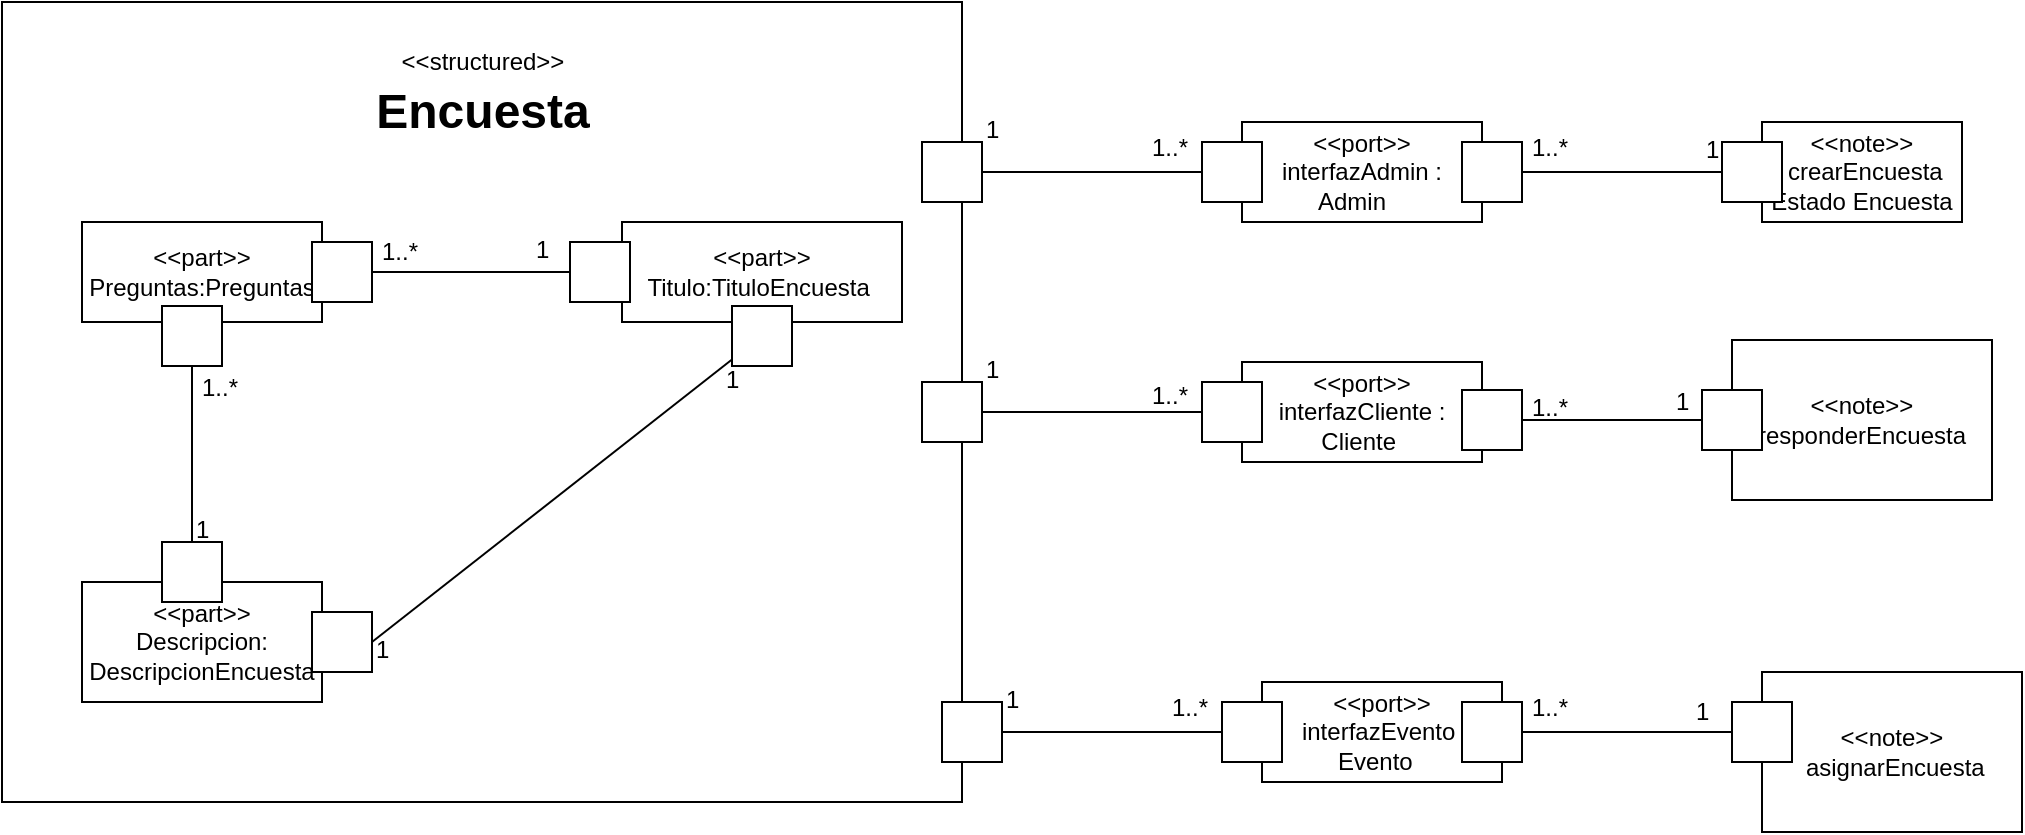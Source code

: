 <mxfile version="28.0.6">
  <diagram name="Página-1" id="7oRRa044wgvOKQDKRPOd">
    <mxGraphModel grid="1" page="1" gridSize="10" guides="1" tooltips="1" connect="1" arrows="1" fold="1" pageScale="1" pageWidth="827" pageHeight="1169" math="0" shadow="0">
      <root>
        <mxCell id="0" />
        <mxCell id="1" parent="0" />
        <mxCell id="COPNjGUIZROZtih3Xuy1-1" style="edgeStyle=orthogonalEdgeStyle;rounded=1;orthogonalLoop=1;jettySize=auto;html=1;entryX=0;entryY=0.5;entryDx=0;entryDy=0;curved=0;endArrow=none;endFill=0;exitX=1;exitY=0.5;exitDx=0;exitDy=0;" edge="1" parent="1" source="COPNjGUIZROZtih3Xuy1-14">
          <mxGeometry relative="1" as="geometry">
            <mxPoint x="907" y="345" as="targetPoint" />
          </mxGeometry>
        </mxCell>
        <mxCell id="COPNjGUIZROZtih3Xuy1-2" value="" style="verticalLabelPosition=bottom;verticalAlign=top;html=1;shape=mxgraph.basic.rect;fillColor2=none;strokeWidth=1;size=20;indent=5;" vertex="1" parent="1">
          <mxGeometry x="300" y="140" width="480" height="400" as="geometry" />
        </mxCell>
        <mxCell id="COPNjGUIZROZtih3Xuy1-3" value="&lt;span style=&quot;font-size: 12px; font-weight: 400; text-wrap-mode: wrap;&quot;&gt;&amp;lt;&amp;lt;structured&amp;gt;&amp;gt;&lt;/span&gt;&lt;div&gt;Encuesta&lt;/div&gt;" style="text;strokeColor=none;fillColor=none;html=1;fontSize=24;fontStyle=1;verticalAlign=middle;align=center;" vertex="1" parent="1">
          <mxGeometry x="455" y="160" width="170" height="40" as="geometry" />
        </mxCell>
        <mxCell id="COPNjGUIZROZtih3Xuy1-4" value="&lt;div&gt;&amp;lt;&amp;lt;part&amp;gt;&amp;gt;&lt;br&gt;D&lt;span style=&quot;background-color: transparent; color: light-dark(rgb(0, 0, 0), rgb(255, 255, 255));&quot;&gt;escripcion:&lt;br&gt;DescripcionEncuesta&lt;/span&gt;&lt;/div&gt;" style="html=1;whiteSpace=wrap;" vertex="1" parent="1">
          <mxGeometry x="340" y="430" width="120" height="60" as="geometry" />
        </mxCell>
        <mxCell id="COPNjGUIZROZtih3Xuy1-5" value="&amp;lt;&amp;lt;part&amp;gt;&amp;gt;&lt;div&gt;Titulo:TituloEncuesta&amp;nbsp;&lt;/div&gt;" style="html=1;whiteSpace=wrap;" vertex="1" parent="1">
          <mxGeometry x="610" y="250" width="140" height="50" as="geometry" />
        </mxCell>
        <mxCell id="COPNjGUIZROZtih3Xuy1-6" value="&amp;lt;&amp;lt;part&amp;gt;&amp;gt;&lt;br&gt;Preguntas:Preguntas&lt;span style=&quot;color: rgba(0, 0, 0, 0); font-family: monospace; font-size: 0px; text-align: start; text-wrap-mode: nowrap;&quot;&gt;%3CmxGraphModel%3E%3Croot%3E%3CmxCell%20id%3D%220%22%2F%3E%3CmxCell%20id%3D%221%22%20parent%3D%220%22%2F%3E%3CmxCell%20id%3D%222%22%20value%3D%22Contrato%22%20style%3D%22html%3D1%3BwhiteSpace%3Dwrap%3B%22%20vertex%3D%221%22%20parent%3D%221%22%3E%3CmxGeometry%20x%3D%22130%22%20y%3D%22130%22%20width%3D%22110%22%20height%3D%2250%22%20as%3D%22geometry%22%2F%3E%3C%2FmxCell%3E%3C%2Froot%3E%3C%2FmxGraphModel%3E&lt;/span&gt;" style="html=1;whiteSpace=wrap;" vertex="1" parent="1">
          <mxGeometry x="340" y="250" width="120" height="50" as="geometry" />
        </mxCell>
        <mxCell id="COPNjGUIZROZtih3Xuy1-7" value="" style="text;strokeColor=none;fillColor=none;align=left;verticalAlign=middle;spacingTop=-1;spacingLeft=4;spacingRight=4;rotatable=0;labelPosition=right;points=[];portConstraint=eastwest;" vertex="1" parent="1">
          <mxGeometry x="610" y="300" width="20" height="14" as="geometry" />
        </mxCell>
        <mxCell id="NCjywzJo6-M6zwzP43LK-1" style="edgeStyle=orthogonalEdgeStyle;rounded=0;orthogonalLoop=1;jettySize=auto;html=1;entryX=0.5;entryY=0;entryDx=0;entryDy=0;endArrow=none;endFill=0;" edge="1" parent="1" source="COPNjGUIZROZtih3Xuy1-8" target="COPNjGUIZROZtih3Xuy1-9">
          <mxGeometry relative="1" as="geometry">
            <Array as="points">
              <mxPoint x="395" y="340" />
              <mxPoint x="395" y="340" />
            </Array>
          </mxGeometry>
        </mxCell>
        <mxCell id="COPNjGUIZROZtih3Xuy1-8" value="" style="rounded=0;whiteSpace=wrap;html=1;" vertex="1" parent="1">
          <mxGeometry x="380" y="292" width="30" height="30" as="geometry" />
        </mxCell>
        <mxCell id="COPNjGUIZROZtih3Xuy1-9" value="" style="rounded=0;whiteSpace=wrap;html=1;" vertex="1" parent="1">
          <mxGeometry x="380" y="410" width="30" height="30" as="geometry" />
        </mxCell>
        <mxCell id="COPNjGUIZROZtih3Xuy1-11" value="" style="rounded=0;whiteSpace=wrap;html=1;" vertex="1" parent="1">
          <mxGeometry x="584" y="260" width="30" height="30" as="geometry" />
        </mxCell>
        <mxCell id="NCjywzJo6-M6zwzP43LK-4" style="edgeStyle=orthogonalEdgeStyle;rounded=0;orthogonalLoop=1;jettySize=auto;html=1;entryX=0;entryY=0.5;entryDx=0;entryDy=0;endArrow=none;endFill=0;" edge="1" parent="1" source="COPNjGUIZROZtih3Xuy1-13" target="COPNjGUIZROZtih3Xuy1-11">
          <mxGeometry relative="1" as="geometry" />
        </mxCell>
        <mxCell id="COPNjGUIZROZtih3Xuy1-13" value="" style="rounded=0;whiteSpace=wrap;html=1;" vertex="1" parent="1">
          <mxGeometry x="455" y="260" width="30" height="30" as="geometry" />
        </mxCell>
        <mxCell id="COPNjGUIZROZtih3Xuy1-14" value="" style="rounded=0;whiteSpace=wrap;html=1;" vertex="1" parent="1">
          <mxGeometry x="760" y="330" width="30" height="30" as="geometry" />
        </mxCell>
        <mxCell id="COPNjGUIZROZtih3Xuy1-15" value="&lt;font style=&quot;vertical-align: inherit;&quot;&gt;&lt;font style=&quot;vertical-align: inherit;&quot;&gt;&amp;lt;&amp;lt;port&amp;gt;&amp;gt;&lt;/font&gt;&lt;/font&gt;&lt;div&gt;interfazCliente : Cliente&amp;nbsp;&lt;/div&gt;" style="html=1;whiteSpace=wrap;" vertex="1" parent="1">
          <mxGeometry x="920" y="320" width="120" height="50" as="geometry" />
        </mxCell>
        <mxCell id="COPNjGUIZROZtih3Xuy1-16" value="" style="rounded=0;whiteSpace=wrap;html=1;" vertex="1" parent="1">
          <mxGeometry x="900" y="330" width="30" height="30" as="geometry" />
        </mxCell>
        <mxCell id="COPNjGUIZROZtih3Xuy1-17" value="&lt;font style=&quot;vertical-align: inherit;&quot;&gt;&lt;font style=&quot;vertical-align: inherit;&quot;&gt;&amp;lt;&amp;lt;port&amp;gt;&amp;gt;&lt;/font&gt;&lt;/font&gt;&lt;div&gt;interfazEvento&amp;nbsp; Evento&amp;nbsp;&amp;nbsp;&lt;/div&gt;" style="html=1;whiteSpace=wrap;" vertex="1" parent="1">
          <mxGeometry x="930" y="480" width="120" height="50" as="geometry" />
        </mxCell>
        <mxCell id="COPNjGUIZROZtih3Xuy1-18" value="&lt;font style=&quot;vertical-align: inherit;&quot;&gt;&lt;font style=&quot;vertical-align: inherit;&quot;&gt;&amp;lt;&amp;lt;port&amp;gt;&amp;gt;&lt;/font&gt;&lt;/font&gt;&lt;div&gt;interfazAdmin : Admin&amp;nbsp; &amp;nbsp;&lt;/div&gt;" style="html=1;whiteSpace=wrap;" vertex="1" parent="1">
          <mxGeometry x="920" y="200" width="120" height="50" as="geometry" />
        </mxCell>
        <mxCell id="COPNjGUIZROZtih3Xuy1-19" value="" style="rounded=0;whiteSpace=wrap;html=1;" vertex="1" parent="1">
          <mxGeometry x="760" y="210" width="30" height="30" as="geometry" />
        </mxCell>
        <mxCell id="COPNjGUIZROZtih3Xuy1-20" value="" style="rounded=0;whiteSpace=wrap;html=1;" vertex="1" parent="1">
          <mxGeometry x="900" y="210" width="30" height="30" as="geometry" />
        </mxCell>
        <mxCell id="COPNjGUIZROZtih3Xuy1-21" value="" style="rounded=0;whiteSpace=wrap;html=1;" vertex="1" parent="1">
          <mxGeometry x="770" y="490" width="30" height="30" as="geometry" />
        </mxCell>
        <mxCell id="COPNjGUIZROZtih3Xuy1-22" value="" style="rounded=0;whiteSpace=wrap;html=1;" vertex="1" parent="1">
          <mxGeometry x="910" y="490" width="30" height="30" as="geometry" />
        </mxCell>
        <mxCell id="COPNjGUIZROZtih3Xuy1-23" value="&lt;span style=&quot;font-weight: normal;&quot;&gt;&amp;lt;&amp;lt;note&amp;gt;&amp;gt;&lt;/span&gt;&lt;div&gt;&lt;span style=&quot;font-weight: 400;&quot;&gt;&amp;nbsp;crearEncuesta&lt;/span&gt;&lt;/div&gt;&lt;div&gt;&lt;span style=&quot;font-weight: 400;&quot;&gt;Estado Encuesta&lt;/span&gt;&lt;/div&gt;" style="html=1;whiteSpace=wrap;fontStyle=1" vertex="1" parent="1">
          <mxGeometry x="1180" y="200" width="100" height="50" as="geometry" />
        </mxCell>
        <mxCell id="COPNjGUIZROZtih3Xuy1-24" value="&amp;lt;&amp;lt;note&amp;gt;&amp;gt;&lt;div&gt;responderEncuesta&lt;/div&gt;" style="html=1;whiteSpace=wrap;" vertex="1" parent="1">
          <mxGeometry x="1165" y="309" width="130" height="80" as="geometry" />
        </mxCell>
        <mxCell id="COPNjGUIZROZtih3Xuy1-25" value="&amp;lt;&amp;lt;note&amp;gt;&amp;gt;&lt;div&gt;&amp;nbsp;asignarEncuesta&lt;/div&gt;" style="html=1;whiteSpace=wrap;" vertex="1" parent="1">
          <mxGeometry x="1180" y="475" width="130" height="80" as="geometry" />
        </mxCell>
        <mxCell id="COPNjGUIZROZtih3Xuy1-26" style="rounded=0;orthogonalLoop=1;jettySize=auto;html=1;exitX=1;exitY=0.5;exitDx=0;exitDy=0;endArrow=none;endFill=0;" edge="1" parent="1" source="COPNjGUIZROZtih3Xuy1-27" target="COPNjGUIZROZtih3Xuy1-32">
          <mxGeometry relative="1" as="geometry" />
        </mxCell>
        <mxCell id="COPNjGUIZROZtih3Xuy1-27" value="" style="rounded=0;whiteSpace=wrap;html=1;" vertex="1" parent="1">
          <mxGeometry x="1030" y="210" width="30" height="30" as="geometry" />
        </mxCell>
        <mxCell id="COPNjGUIZROZtih3Xuy1-28" style="rounded=0;orthogonalLoop=1;jettySize=auto;html=1;entryX=0;entryY=0.5;entryDx=0;entryDy=0;endArrow=none;endFill=0;" edge="1" parent="1" source="COPNjGUIZROZtih3Xuy1-29" target="COPNjGUIZROZtih3Xuy1-33">
          <mxGeometry relative="1" as="geometry" />
        </mxCell>
        <mxCell id="COPNjGUIZROZtih3Xuy1-29" value="" style="rounded=0;whiteSpace=wrap;html=1;" vertex="1" parent="1">
          <mxGeometry x="1030" y="334" width="30" height="30" as="geometry" />
        </mxCell>
        <mxCell id="COPNjGUIZROZtih3Xuy1-30" style="rounded=0;orthogonalLoop=1;jettySize=auto;html=1;entryX=0;entryY=0.5;entryDx=0;entryDy=0;endArrow=none;endFill=0;" edge="1" parent="1" source="COPNjGUIZROZtih3Xuy1-31" target="COPNjGUIZROZtih3Xuy1-34">
          <mxGeometry relative="1" as="geometry" />
        </mxCell>
        <mxCell id="COPNjGUIZROZtih3Xuy1-31" value="" style="rounded=0;whiteSpace=wrap;html=1;" vertex="1" parent="1">
          <mxGeometry x="1030" y="490" width="30" height="30" as="geometry" />
        </mxCell>
        <mxCell id="COPNjGUIZROZtih3Xuy1-32" value="" style="rounded=0;whiteSpace=wrap;html=1;" vertex="1" parent="1">
          <mxGeometry x="1160" y="210" width="30" height="30" as="geometry" />
        </mxCell>
        <mxCell id="COPNjGUIZROZtih3Xuy1-33" value="" style="rounded=0;whiteSpace=wrap;html=1;" vertex="1" parent="1">
          <mxGeometry x="1150" y="334" width="30" height="30" as="geometry" />
        </mxCell>
        <mxCell id="COPNjGUIZROZtih3Xuy1-34" value="" style="rounded=0;whiteSpace=wrap;html=1;" vertex="1" parent="1">
          <mxGeometry x="1165" y="490" width="30" height="30" as="geometry" />
        </mxCell>
        <mxCell id="COPNjGUIZROZtih3Xuy1-35" style="rounded=1;orthogonalLoop=1;jettySize=auto;html=1;entryX=0;entryY=0.5;entryDx=0;entryDy=0;endArrow=none;endFill=0;exitX=1;exitY=0.5;exitDx=0;exitDy=0;" edge="1" parent="1" source="COPNjGUIZROZtih3Xuy1-21" target="COPNjGUIZROZtih3Xuy1-22">
          <mxGeometry relative="1" as="geometry">
            <mxPoint x="940" y="514.5" as="targetPoint" />
            <mxPoint x="813" y="514.5" as="sourcePoint" />
          </mxGeometry>
        </mxCell>
        <mxCell id="COPNjGUIZROZtih3Xuy1-36" style="rounded=1;orthogonalLoop=1;jettySize=auto;html=1;entryX=0;entryY=0.5;entryDx=0;entryDy=0;endArrow=none;endFill=0;" edge="1" parent="1" source="COPNjGUIZROZtih3Xuy1-19" target="COPNjGUIZROZtih3Xuy1-20">
          <mxGeometry relative="1" as="geometry">
            <mxPoint x="927" y="234.38" as="targetPoint" />
            <mxPoint x="800" y="234.38" as="sourcePoint" />
          </mxGeometry>
        </mxCell>
        <mxCell id="COPNjGUIZROZtih3Xuy1-39" value="&lt;table&gt;&lt;tbody&gt;&lt;tr&gt;&lt;td data-start=&quot;2163&quot; data-end=&quot;2188&quot; data-col-size=&quot;sm&quot;&gt;&lt;/td&gt;&lt;/tr&gt;&lt;/tbody&gt;&lt;/table&gt;&lt;table&gt;&lt;tbody&gt;&lt;tr&gt;&lt;td data-start=&quot;2188&quot; data-end=&quot;2214&quot; data-col-size=&quot;sm&quot;&gt;1..*&lt;/td&gt;&lt;/tr&gt;&lt;/tbody&gt;&lt;/table&gt;" style="text;whiteSpace=wrap;html=1;" vertex="1" parent="1">
          <mxGeometry x="1060" y="320" width="60" height="50" as="geometry" />
        </mxCell>
        <mxCell id="COPNjGUIZROZtih3Xuy1-40" value="&lt;table&gt;&lt;tbody&gt;&lt;tr&gt;&lt;td data-start=&quot;2163&quot; data-end=&quot;2188&quot; data-col-size=&quot;sm&quot;&gt;&lt;/td&gt;&lt;/tr&gt;&lt;/tbody&gt;&lt;/table&gt;1" style="text;whiteSpace=wrap;html=1;" vertex="1" parent="1">
          <mxGeometry x="1135" y="320" width="30" height="40" as="geometry" />
        </mxCell>
        <mxCell id="COPNjGUIZROZtih3Xuy1-41" value="&lt;table&gt;&lt;tbody&gt;&lt;tr&gt;&lt;td data-start=&quot;2163&quot; data-end=&quot;2188&quot; data-col-size=&quot;sm&quot;&gt;&lt;/td&gt;&lt;/tr&gt;&lt;/tbody&gt;&lt;/table&gt;&lt;table&gt;&lt;tbody&gt;&lt;tr&gt;&lt;td data-start=&quot;2188&quot; data-end=&quot;2214&quot; data-col-size=&quot;sm&quot;&gt;1..*&lt;/td&gt;&lt;/tr&gt;&lt;/tbody&gt;&lt;/table&gt;" style="text;whiteSpace=wrap;html=1;" vertex="1" parent="1">
          <mxGeometry x="1060" y="470" width="60" height="50" as="geometry" />
        </mxCell>
        <mxCell id="COPNjGUIZROZtih3Xuy1-42" value="&lt;table&gt;&lt;tbody&gt;&lt;tr&gt;&lt;td data-start=&quot;2163&quot; data-end=&quot;2188&quot; data-col-size=&quot;sm&quot;&gt;&lt;/td&gt;&lt;/tr&gt;&lt;/tbody&gt;&lt;/table&gt;1" style="text;whiteSpace=wrap;html=1;" vertex="1" parent="1">
          <mxGeometry x="1145" y="475" width="60" height="50" as="geometry" />
        </mxCell>
        <mxCell id="COPNjGUIZROZtih3Xuy1-45" value="&lt;table&gt;&lt;tbody&gt;&lt;tr&gt;&lt;td data-start=&quot;2163&quot; data-end=&quot;2188&quot; data-col-size=&quot;sm&quot;&gt;&lt;/td&gt;&lt;/tr&gt;&lt;/tbody&gt;&lt;/table&gt;&lt;table&gt;&lt;tbody&gt;&lt;tr&gt;&lt;td data-start=&quot;2188&quot; data-end=&quot;2214&quot; data-col-size=&quot;sm&quot;&gt;1..*&lt;/td&gt;&lt;/tr&gt;&lt;/tbody&gt;&lt;/table&gt;" style="text;whiteSpace=wrap;html=1;" vertex="1" parent="1">
          <mxGeometry x="1060" y="190" width="60" height="50" as="geometry" />
        </mxCell>
        <mxCell id="COPNjGUIZROZtih3Xuy1-46" value="1" style="text;whiteSpace=wrap;html=1;" vertex="1" parent="1">
          <mxGeometry x="1150" y="200" width="60" height="50" as="geometry" />
        </mxCell>
        <mxCell id="COPNjGUIZROZtih3Xuy1-47" value="1" style="text;whiteSpace=wrap;html=1;" vertex="1" parent="1">
          <mxGeometry x="790" y="190" width="60" height="50" as="geometry" />
        </mxCell>
        <mxCell id="COPNjGUIZROZtih3Xuy1-48" value="&lt;table&gt;&lt;tbody&gt;&lt;tr&gt;&lt;td data-start=&quot;2163&quot; data-end=&quot;2188&quot; data-col-size=&quot;sm&quot;&gt;&lt;/td&gt;&lt;/tr&gt;&lt;/tbody&gt;&lt;/table&gt;&lt;table&gt;&lt;tbody&gt;&lt;tr&gt;&lt;td data-start=&quot;2188&quot; data-end=&quot;2214&quot; data-col-size=&quot;sm&quot;&gt;1..*&lt;/td&gt;&lt;/tr&gt;&lt;/tbody&gt;&lt;/table&gt;" style="text;whiteSpace=wrap;html=1;" vertex="1" parent="1">
          <mxGeometry x="870" y="190" width="60" height="50" as="geometry" />
        </mxCell>
        <mxCell id="COPNjGUIZROZtih3Xuy1-49" value="1" style="text;whiteSpace=wrap;html=1;" vertex="1" parent="1">
          <mxGeometry x="790" y="310" width="60" height="50" as="geometry" />
        </mxCell>
        <mxCell id="COPNjGUIZROZtih3Xuy1-50" value="&lt;table&gt;&lt;tbody&gt;&lt;tr&gt;&lt;td data-start=&quot;2163&quot; data-end=&quot;2188&quot; data-col-size=&quot;sm&quot;&gt;&lt;/td&gt;&lt;/tr&gt;&lt;/tbody&gt;&lt;/table&gt;&lt;table&gt;&lt;tbody&gt;&lt;tr&gt;&lt;td data-start=&quot;2188&quot; data-end=&quot;2214&quot; data-col-size=&quot;sm&quot;&gt;1..*&lt;/td&gt;&lt;/tr&gt;&lt;/tbody&gt;&lt;/table&gt;" style="text;whiteSpace=wrap;html=1;" vertex="1" parent="1">
          <mxGeometry x="870" y="314" width="60" height="50" as="geometry" />
        </mxCell>
        <mxCell id="COPNjGUIZROZtih3Xuy1-51" value="1" style="text;whiteSpace=wrap;html=1;" vertex="1" parent="1">
          <mxGeometry x="800" y="475" width="60" height="50" as="geometry" />
        </mxCell>
        <mxCell id="COPNjGUIZROZtih3Xuy1-52" value="&lt;table&gt;&lt;tbody&gt;&lt;tr&gt;&lt;td data-start=&quot;2163&quot; data-end=&quot;2188&quot; data-col-size=&quot;sm&quot;&gt;&lt;/td&gt;&lt;/tr&gt;&lt;/tbody&gt;&lt;/table&gt;&lt;table&gt;&lt;tbody&gt;&lt;tr&gt;&lt;td data-start=&quot;2188&quot; data-end=&quot;2214&quot; data-col-size=&quot;sm&quot;&gt;1..*&lt;/td&gt;&lt;/tr&gt;&lt;/tbody&gt;&lt;/table&gt;" style="text;whiteSpace=wrap;html=1;" vertex="1" parent="1">
          <mxGeometry x="880" y="470" width="60" height="50" as="geometry" />
        </mxCell>
        <mxCell id="NCjywzJo6-M6zwzP43LK-2" value="" style="rounded=0;whiteSpace=wrap;html=1;" vertex="1" parent="1">
          <mxGeometry x="455" y="445" width="30" height="30" as="geometry" />
        </mxCell>
        <mxCell id="NCjywzJo6-M6zwzP43LK-5" style="rounded=0;orthogonalLoop=1;jettySize=auto;html=1;entryX=1;entryY=0.5;entryDx=0;entryDy=0;startArrow=none;startFill=0;endArrow=none;endFill=0;" edge="1" parent="1" source="NCjywzJo6-M6zwzP43LK-3" target="NCjywzJo6-M6zwzP43LK-2">
          <mxGeometry relative="1" as="geometry" />
        </mxCell>
        <mxCell id="NCjywzJo6-M6zwzP43LK-3" value="" style="rounded=0;whiteSpace=wrap;html=1;" vertex="1" parent="1">
          <mxGeometry x="665" y="292" width="30" height="30" as="geometry" />
        </mxCell>
        <mxCell id="ah_7BWiDS2Xq_UzfUb3k-1" value="1" style="text;whiteSpace=wrap;html=1;" vertex="1" parent="1">
          <mxGeometry x="565" y="250" width="60" height="50" as="geometry" />
        </mxCell>
        <mxCell id="ah_7BWiDS2Xq_UzfUb3k-2" value="1" style="text;whiteSpace=wrap;html=1;" vertex="1" parent="1">
          <mxGeometry x="660" y="315" width="60" height="50" as="geometry" />
        </mxCell>
        <mxCell id="ah_7BWiDS2Xq_UzfUb3k-3" value="1" style="text;whiteSpace=wrap;html=1;" vertex="1" parent="1">
          <mxGeometry x="485" y="450" width="60" height="50" as="geometry" />
        </mxCell>
        <mxCell id="ah_7BWiDS2Xq_UzfUb3k-7" value="&lt;table&gt;&lt;tbody&gt;&lt;tr&gt;&lt;td data-start=&quot;2163&quot; data-end=&quot;2188&quot; data-col-size=&quot;sm&quot;&gt;&lt;/td&gt;&lt;/tr&gt;&lt;/tbody&gt;&lt;/table&gt;&lt;table&gt;&lt;tbody&gt;&lt;tr&gt;&lt;td data-start=&quot;2188&quot; data-end=&quot;2214&quot; data-col-size=&quot;sm&quot;&gt;1..*&lt;/td&gt;&lt;/tr&gt;&lt;/tbody&gt;&lt;/table&gt;" style="text;whiteSpace=wrap;html=1;" vertex="1" parent="1">
          <mxGeometry x="485" y="242" width="60" height="50" as="geometry" />
        </mxCell>
        <mxCell id="ah_7BWiDS2Xq_UzfUb3k-8" value="&lt;table&gt;&lt;tbody&gt;&lt;tr&gt;&lt;td data-start=&quot;2163&quot; data-end=&quot;2188&quot; data-col-size=&quot;sm&quot;&gt;&lt;/td&gt;&lt;/tr&gt;&lt;/tbody&gt;&lt;/table&gt;&lt;table&gt;&lt;tbody&gt;&lt;tr&gt;&lt;td data-start=&quot;2188&quot; data-end=&quot;2214&quot; data-col-size=&quot;sm&quot;&gt;1..*&lt;/td&gt;&lt;/tr&gt;&lt;/tbody&gt;&lt;/table&gt;" style="text;whiteSpace=wrap;html=1;" vertex="1" parent="1">
          <mxGeometry x="395" y="310" width="60" height="50" as="geometry" />
        </mxCell>
        <mxCell id="ah_7BWiDS2Xq_UzfUb3k-9" value="1" style="text;whiteSpace=wrap;html=1;" vertex="1" parent="1">
          <mxGeometry x="395" y="390" width="60" height="50" as="geometry" />
        </mxCell>
      </root>
    </mxGraphModel>
  </diagram>
</mxfile>
